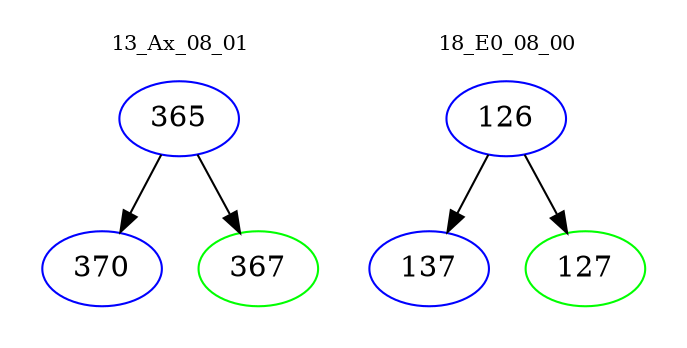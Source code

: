 digraph{
subgraph cluster_0 {
color = white
label = "13_Ax_08_01";
fontsize=10;
T0_365 [label="365", color="blue"]
T0_365 -> T0_370 [color="black"]
T0_370 [label="370", color="blue"]
T0_365 -> T0_367 [color="black"]
T0_367 [label="367", color="green"]
}
subgraph cluster_1 {
color = white
label = "18_E0_08_00";
fontsize=10;
T1_126 [label="126", color="blue"]
T1_126 -> T1_137 [color="black"]
T1_137 [label="137", color="blue"]
T1_126 -> T1_127 [color="black"]
T1_127 [label="127", color="green"]
}
}
